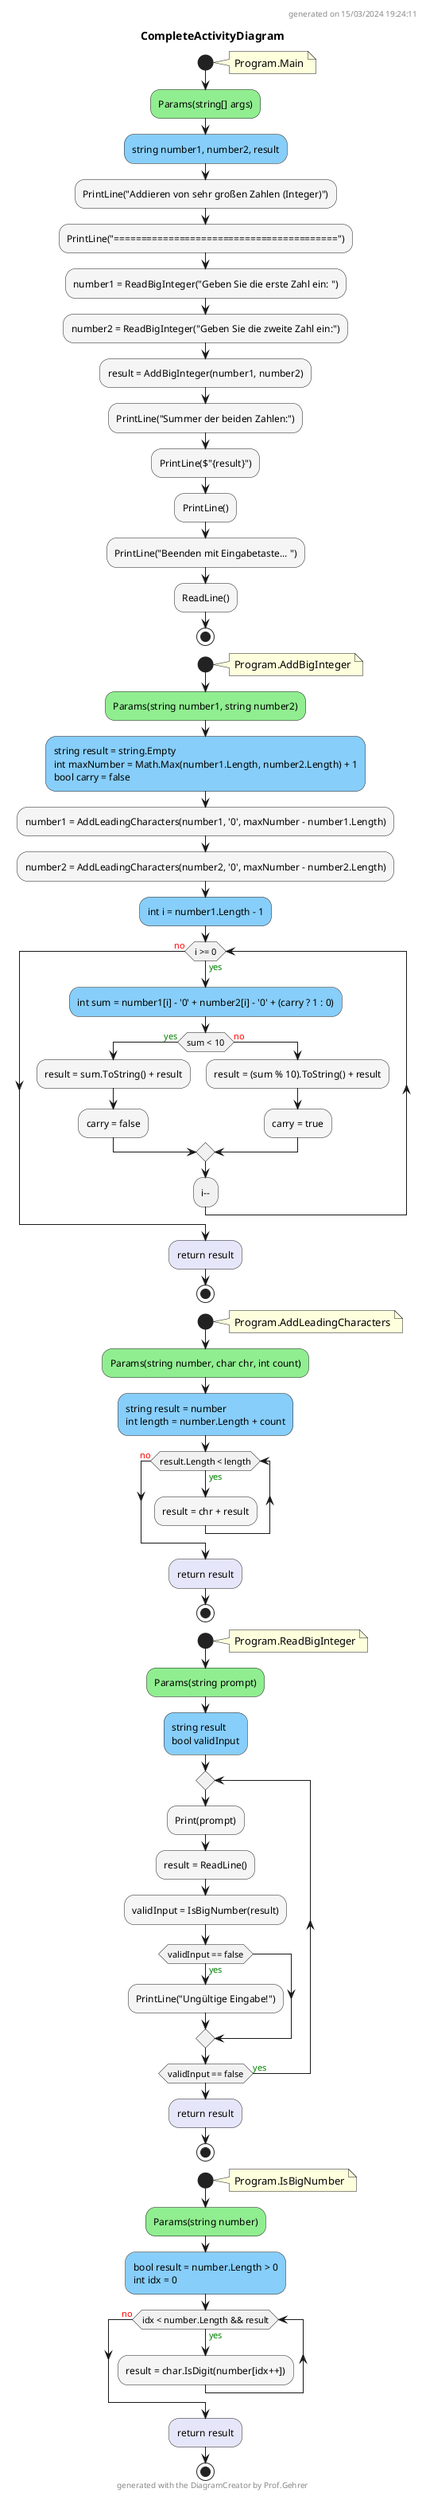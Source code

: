 @startuml CompleteActivityDiagram
header
generated on 15/03/2024 19:24:11
end header
title CompleteActivityDiagram
start
note right:  Program.Main
#LightGreen:Params(string[] args);
#LightSkyBlue:string number1, number2, result;
#WhiteSmoke:PrintLine("Addieren von sehr großen Zahlen (Integer)");
#WhiteSmoke:PrintLine("=========================================");
#WhiteSmoke:number1 = ReadBigInteger("Geben Sie die erste Zahl ein: ");
#WhiteSmoke:number2 = ReadBigInteger("Geben Sie die zweite Zahl ein:");
#WhiteSmoke:result = AddBigInteger(number1, number2);
#WhiteSmoke:PrintLine("Summer der beiden Zahlen:");
#WhiteSmoke:PrintLine($"{result}");
#WhiteSmoke:PrintLine();
#WhiteSmoke:PrintLine("Beenden mit Eingabetaste... ");
#WhiteSmoke:ReadLine();
stop
start
note right:  Program.AddBigInteger
#LightGreen:Params(string number1, string number2);
#LightSkyBlue:string result = string.Empty
int maxNumber = Math.Max(number1.Length, number2.Length) + 1
bool carry = false;
#WhiteSmoke:number1 = AddLeadingCharacters(number1, '0', maxNumber - number1.Length);
#WhiteSmoke:number2 = AddLeadingCharacters(number2, '0', maxNumber - number2.Length);
#LightSkyBlue:int i = number1.Length - 1;
while (i >= 0) is (<color:green>yes)
    #LightSkyBlue:int sum = number1[i] - '0' + number2[i] - '0' + (carry ? 1 : 0);
    if (sum < 10) then (<color:green>yes)
        #WhiteSmoke:result = sum.ToString() + result;
        #WhiteSmoke:carry = false;
      else (<color:red>no)
          #WhiteSmoke:result = (sum % 10).ToString() + result;
          #WhiteSmoke:carry = true;
    endif
:i--;
endwhile (<color:red>no)
#Lavender:return result;
stop
start
note right:  Program.AddLeadingCharacters
#LightGreen:Params(string number, char chr, int count);
#LightSkyBlue:string result = number
int length = number.Length + count;
while (result.Length < length) is (<color:green>yes)
    #WhiteSmoke:result = chr + result;
endwhile (<color:red>no)
#Lavender:return result;
stop
start
note right:  Program.ReadBigInteger
#LightGreen:Params(string prompt);
#LightSkyBlue:string result
bool validInput;
repeat
    #WhiteSmoke:Print(prompt);
    #WhiteSmoke:result = ReadLine();
    #WhiteSmoke:validInput = IsBigNumber(result);
    if (validInput == false) then (<color:green>yes)
        #WhiteSmoke:PrintLine("Ungültige Eingabe!");
    endif
repeat while (validInput == false) is (<color:green>yes)
#Lavender:return result;
stop
start
note right:  Program.IsBigNumber
#LightGreen:Params(string number);
#LightSkyBlue:bool result = number.Length > 0
int idx = 0;
while (idx < number.Length && result) is (<color:green>yes)
    #WhiteSmoke:result = char.IsDigit(number[idx++]);
endwhile (<color:red>no)
#Lavender:return result;
stop
footer
generated with the DiagramCreator by Prof.Gehrer
end footer
@enduml
